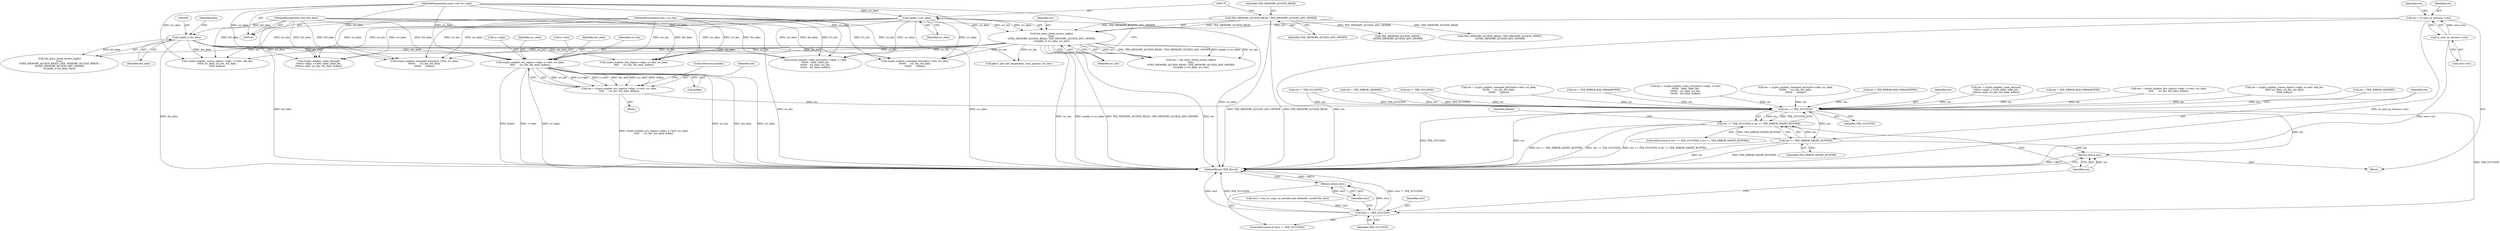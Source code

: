 digraph "0_optee_os_70697bf3c5dc3d201341b01a1a8e5bc6d2fb48f8@pointer" {
"1000488" [label="(Call,crypto_acipher_ecc_sign(cs->algo, o->attr, src_data,\n\t\t\t\t\t      src_len, dst_data, &dlen))"];
"1000169" [label="(Call,(uaddr_t) src_data)"];
"1000105" [label="(MethodParameterIn,const void *src_data)"];
"1000164" [label="(Call,tee_mmu_check_access_rights(\n\t\tutc,\n\t\tTEE_MEMORY_ACCESS_READ | TEE_MEMORY_ACCESS_ANY_OWNER,\n\t\t(uaddr_t) src_data, src_len))"];
"1000142" [label="(Call,utc = to_user_ta_ctx(sess->ctx))"];
"1000144" [label="(Call,to_user_ta_ctx(sess->ctx))"];
"1000166" [label="(Call,TEE_MEMORY_ACCESS_READ | TEE_MEMORY_ACCESS_ANY_OWNER)"];
"1000106" [label="(MethodParameterIn,size_t src_len)"];
"1000205" [label="(Call,(uaddr_t) dst_data)"];
"1000107" [label="(MethodParameterIn,void *dst_data)"];
"1000486" [label="(Call,res = crypto_acipher_ecc_sign(cs->algo, o->attr, src_data,\n\t\t\t\t\t      src_len, dst_data, &dlen))"];
"1000511" [label="(Call,res == TEE_SUCCESS)"];
"1000510" [label="(Call,res == TEE_SUCCESS || res == TEE_ERROR_SHORT_BUFFER)"];
"1000514" [label="(Call,res == TEE_ERROR_SHORT_BUFFER)"];
"1000537" [label="(Return,return res;)"];
"1000532" [label="(Call,res2 != TEE_SUCCESS)"];
"1000535" [label="(Return,return res2;)"];
"1000105" [label="(MethodParameterIn,const void *src_data)"];
"1000249" [label="(Call,res != TEE_SUCCESS)"];
"1000489" [label="(Call,cs->algo)"];
"1000283" [label="(Call,crypto_acipher_rsanopad_encrypt(o->attr, src_data,\n\t\t\t\t\t\t\t      src_len, dst_data,\n\t\t\t\t\t\t\t      &dlen))"];
"1000145" [label="(Call,sess->ctx)"];
"1000300" [label="(Call,res = crypto_acipher_rsanopad_decrypt(o->attr, src_data,\n\t\t\t\t\t\t\t      src_len, dst_data,\n\t\t\t\t\t\t\t      &dlen))"];
"1000539" [label="(MethodReturn,TEE_Result)"];
"1000302" [label="(Call,crypto_acipher_rsanopad_decrypt(o->attr, src_data,\n\t\t\t\t\t\t\t      src_len, dst_data,\n\t\t\t\t\t\t\t      &dlen))"];
"1000172" [label="(Identifier,src_len)"];
"1000495" [label="(Identifier,src_data)"];
"1000414" [label="(Call,res = TEE_ERROR_BAD_PARAMETERS)"];
"1000514" [label="(Call,res == TEE_ERROR_SHORT_BUFFER)"];
"1000516" [label="(Identifier,TEE_ERROR_SHORT_BUFFER)"];
"1000142" [label="(Call,utc = to_user_ta_ctx(sess->ctx))"];
"1000165" [label="(Identifier,utc)"];
"1000398" [label="(Call,crypto_acipher_rsaes_decrypt(\n\t\t\t\t\tcs->algo, o->attr, label, label_len,\n\t\t\t\t\tsrc_data, src_len, dst_data, &dlen))"];
"1000486" [label="(Call,res = crypto_acipher_ecc_sign(cs->algo, o->attr, src_data,\n\t\t\t\t\t      src_len, dst_data, &dlen))"];
"1000372" [label="(Call,res = crypto_acipher_rsaes_encrypt(cs->algo, o->attr,\n\t\t\t\t\t\t\t   label, label_len,\n\t\t\t\t\t\t\t   src_data, src_len,\n\t\t\t\t\t\t\t   dst_data, &dlen))"];
"1000235" [label="(Call,res != TEE_SUCCESS)"];
"1000487" [label="(Identifier,res)"];
"1000492" [label="(Call,o->attr)"];
"1000510" [label="(Call,res == TEE_SUCCESS || res == TEE_ERROR_SHORT_BUFFER)"];
"1000515" [label="(Identifier,res)"];
"1000498" [label="(Call,&dlen)"];
"1000164" [label="(Call,tee_mmu_check_access_rights(\n\t\tutc,\n\t\tTEE_MEMORY_ACCESS_READ | TEE_MEMORY_ACCESS_ANY_OWNER,\n\t\t(uaddr_t) src_data, src_len))"];
"1000168" [label="(Identifier,TEE_MEMORY_ACCESS_ANY_OWNER)"];
"1000531" [label="(ControlStructure,if (res2 != TEE_SUCCESS))"];
"1000144" [label="(Call,to_user_ta_ctx(sess->ctx))"];
"1000162" [label="(Call,res = tee_mmu_check_access_rights(\n\t\tutc,\n\t\tTEE_MEMORY_ACCESS_READ | TEE_MEMORY_ACCESS_ANY_OWNER,\n\t\t(uaddr_t) src_data, src_len))"];
"1000143" [label="(Identifier,utc)"];
"1000166" [label="(Call,TEE_MEMORY_ACCESS_READ | TEE_MEMORY_ACCESS_ANY_OWNER)"];
"1000374" [label="(Call,crypto_acipher_rsaes_encrypt(cs->algo, o->attr,\n\t\t\t\t\t\t\t   label, label_len,\n\t\t\t\t\t\t\t   src_data, src_len,\n\t\t\t\t\t\t\t   dst_data, &dlen))"];
"1000497" [label="(Identifier,dst_data)"];
"1000509" [label="(ControlStructure,if (res == TEE_SUCCESS || res == TEE_ERROR_SHORT_BUFFER))"];
"1000522" [label="(Call,res2 = tee_svc_copy_to_user(dst_len, &dlen64, sizeof(*dst_len)))"];
"1000167" [label="(Identifier,TEE_MEMORY_ACCESS_READ)"];
"1000198" [label="(Call,tee_mmu_check_access_rights(\n\t\tutc,\n\t\tTEE_MEMORY_ACCESS_READ | TEE_MEMORY_ACCESS_WRITE |\n\t\t\tTEE_MEMORY_ACCESS_ANY_OWNER,\n\t\t(uaddr_t) dst_data, dlen))"];
"1000537" [label="(Return,return res;)"];
"1000281" [label="(Call,res = crypto_acipher_rsanopad_encrypt(o->attr, src_data,\n\t\t\t\t\t\t\t      src_len, dst_data,\n\t\t\t\t\t\t\t      &dlen))"];
"1000536" [label="(Identifier,res2)"];
"1000502" [label="(Call,res = TEE_ERROR_BAD_PARAMETERS)"];
"1000520" [label="(Identifier,dlen64)"];
"1000511" [label="(Call,res == TEE_SUCCESS)"];
"1000535" [label="(Return,return res2;)"];
"1000512" [label="(Identifier,res)"];
"1000449" [label="(Call,crypto_acipher_rsassa_sign(cs->algo, o->attr, salt_len,\n\t\t\t\t\t\t src_data, src_len, dst_data,\n\t\t\t\t\t\t &dlen))"];
"1000208" [label="(Identifier,dlen)"];
"1000109" [label="(Block,)"];
"1000396" [label="(Call,res = crypto_acipher_rsaes_decrypt(\n\t\t\t\t\tcs->algo, o->attr, label, label_len,\n\t\t\t\t\tsrc_data, src_len, dst_data, &dlen))"];
"1000533" [label="(Identifier,res2)"];
"1000106" [label="(MethodParameterIn,size_t src_len)"];
"1000468" [label="(Call,crypto_acipher_dsa_sign(cs->algo, o->attr, src_data,\n\t\t\t\t\t      src_len, dst_data, &dlen))"];
"1000437" [label="(Call,res = TEE_ERROR_BAD_PARAMETERS)"];
"1000169" [label="(Call,(uaddr_t) src_data)"];
"1000500" [label="(ControlStructure,break;)"];
"1000466" [label="(Call,res = crypto_acipher_dsa_sign(cs->algo, o->attr, src_data,\n\t\t\t\t\t      src_len, dst_data, &dlen))"];
"1000447" [label="(Call,res = crypto_acipher_rsassa_sign(cs->algo, o->attr, salt_len,\n\t\t\t\t\t\t src_data, src_len, dst_data,\n\t\t\t\t\t\t &dlen))"];
"1000171" [label="(Identifier,src_data)"];
"1000496" [label="(Identifier,src_len)"];
"1000538" [label="(Identifier,res)"];
"1000488" [label="(Call,crypto_acipher_ecc_sign(cs->algo, o->attr, src_data,\n\t\t\t\t\t      src_len, dst_data, &dlen))"];
"1000149" [label="(Identifier,res)"];
"1000207" [label="(Identifier,dst_data)"];
"1000272" [label="(Block,)"];
"1000205" [label="(Call,(uaddr_t) dst_data)"];
"1000264" [label="(Call,res = TEE_ERROR_GENERIC)"];
"1000107" [label="(MethodParameterIn,void *dst_data)"];
"1000532" [label="(Call,res2 != TEE_SUCCESS)"];
"1000202" [label="(Call,TEE_MEMORY_ACCESS_WRITE |\n\t\t\tTEE_MEMORY_ACCESS_ANY_OWNER)"];
"1000313" [label="(Call,res = TEE_ERROR_GENERIC)"];
"1000443" [label="(Call,pkcs1_get_salt_len(params, num_params, src_len))"];
"1000200" [label="(Call,TEE_MEMORY_ACCESS_READ | TEE_MEMORY_ACCESS_WRITE |\n\t\t\tTEE_MEMORY_ACCESS_ANY_OWNER)"];
"1000513" [label="(Identifier,TEE_SUCCESS)"];
"1000534" [label="(Identifier,TEE_SUCCESS)"];
"1000488" -> "1000486"  [label="AST: "];
"1000488" -> "1000498"  [label="CFG: "];
"1000489" -> "1000488"  [label="AST: "];
"1000492" -> "1000488"  [label="AST: "];
"1000495" -> "1000488"  [label="AST: "];
"1000496" -> "1000488"  [label="AST: "];
"1000497" -> "1000488"  [label="AST: "];
"1000498" -> "1000488"  [label="AST: "];
"1000486" -> "1000488"  [label="CFG: "];
"1000488" -> "1000539"  [label="DDG: cs->algo"];
"1000488" -> "1000539"  [label="DDG: &dlen"];
"1000488" -> "1000539"  [label="DDG: src_len"];
"1000488" -> "1000539"  [label="DDG: dst_data"];
"1000488" -> "1000539"  [label="DDG: src_data"];
"1000488" -> "1000539"  [label="DDG: o->attr"];
"1000488" -> "1000486"  [label="DDG: src_len"];
"1000488" -> "1000486"  [label="DDG: cs->algo"];
"1000488" -> "1000486"  [label="DDG: o->attr"];
"1000488" -> "1000486"  [label="DDG: dst_data"];
"1000488" -> "1000486"  [label="DDG: src_data"];
"1000488" -> "1000486"  [label="DDG: &dlen"];
"1000169" -> "1000488"  [label="DDG: src_data"];
"1000105" -> "1000488"  [label="DDG: src_data"];
"1000164" -> "1000488"  [label="DDG: src_len"];
"1000106" -> "1000488"  [label="DDG: src_len"];
"1000205" -> "1000488"  [label="DDG: dst_data"];
"1000107" -> "1000488"  [label="DDG: dst_data"];
"1000169" -> "1000164"  [label="AST: "];
"1000169" -> "1000171"  [label="CFG: "];
"1000170" -> "1000169"  [label="AST: "];
"1000171" -> "1000169"  [label="AST: "];
"1000172" -> "1000169"  [label="CFG: "];
"1000169" -> "1000539"  [label="DDG: src_data"];
"1000169" -> "1000164"  [label="DDG: src_data"];
"1000105" -> "1000169"  [label="DDG: src_data"];
"1000169" -> "1000283"  [label="DDG: src_data"];
"1000169" -> "1000302"  [label="DDG: src_data"];
"1000169" -> "1000374"  [label="DDG: src_data"];
"1000169" -> "1000398"  [label="DDG: src_data"];
"1000169" -> "1000449"  [label="DDG: src_data"];
"1000169" -> "1000468"  [label="DDG: src_data"];
"1000105" -> "1000101"  [label="AST: "];
"1000105" -> "1000539"  [label="DDG: src_data"];
"1000105" -> "1000283"  [label="DDG: src_data"];
"1000105" -> "1000302"  [label="DDG: src_data"];
"1000105" -> "1000374"  [label="DDG: src_data"];
"1000105" -> "1000398"  [label="DDG: src_data"];
"1000105" -> "1000449"  [label="DDG: src_data"];
"1000105" -> "1000468"  [label="DDG: src_data"];
"1000164" -> "1000162"  [label="AST: "];
"1000164" -> "1000172"  [label="CFG: "];
"1000165" -> "1000164"  [label="AST: "];
"1000166" -> "1000164"  [label="AST: "];
"1000172" -> "1000164"  [label="AST: "];
"1000162" -> "1000164"  [label="CFG: "];
"1000164" -> "1000539"  [label="DDG: src_len"];
"1000164" -> "1000539"  [label="DDG: (uaddr_t) src_data"];
"1000164" -> "1000539"  [label="DDG: TEE_MEMORY_ACCESS_READ | TEE_MEMORY_ACCESS_ANY_OWNER"];
"1000164" -> "1000539"  [label="DDG: utc"];
"1000164" -> "1000162"  [label="DDG: utc"];
"1000164" -> "1000162"  [label="DDG: TEE_MEMORY_ACCESS_READ | TEE_MEMORY_ACCESS_ANY_OWNER"];
"1000164" -> "1000162"  [label="DDG: (uaddr_t) src_data"];
"1000164" -> "1000162"  [label="DDG: src_len"];
"1000142" -> "1000164"  [label="DDG: utc"];
"1000166" -> "1000164"  [label="DDG: TEE_MEMORY_ACCESS_READ"];
"1000166" -> "1000164"  [label="DDG: TEE_MEMORY_ACCESS_ANY_OWNER"];
"1000106" -> "1000164"  [label="DDG: src_len"];
"1000164" -> "1000198"  [label="DDG: utc"];
"1000164" -> "1000283"  [label="DDG: src_len"];
"1000164" -> "1000302"  [label="DDG: src_len"];
"1000164" -> "1000374"  [label="DDG: src_len"];
"1000164" -> "1000398"  [label="DDG: src_len"];
"1000164" -> "1000443"  [label="DDG: src_len"];
"1000164" -> "1000468"  [label="DDG: src_len"];
"1000142" -> "1000109"  [label="AST: "];
"1000142" -> "1000144"  [label="CFG: "];
"1000143" -> "1000142"  [label="AST: "];
"1000144" -> "1000142"  [label="AST: "];
"1000149" -> "1000142"  [label="CFG: "];
"1000142" -> "1000539"  [label="DDG: to_user_ta_ctx(sess->ctx)"];
"1000142" -> "1000539"  [label="DDG: utc"];
"1000144" -> "1000142"  [label="DDG: sess->ctx"];
"1000144" -> "1000145"  [label="CFG: "];
"1000145" -> "1000144"  [label="AST: "];
"1000144" -> "1000539"  [label="DDG: sess->ctx"];
"1000166" -> "1000168"  [label="CFG: "];
"1000167" -> "1000166"  [label="AST: "];
"1000168" -> "1000166"  [label="AST: "];
"1000170" -> "1000166"  [label="CFG: "];
"1000166" -> "1000539"  [label="DDG: TEE_MEMORY_ACCESS_ANY_OWNER"];
"1000166" -> "1000539"  [label="DDG: TEE_MEMORY_ACCESS_READ"];
"1000166" -> "1000200"  [label="DDG: TEE_MEMORY_ACCESS_READ"];
"1000166" -> "1000202"  [label="DDG: TEE_MEMORY_ACCESS_ANY_OWNER"];
"1000106" -> "1000101"  [label="AST: "];
"1000106" -> "1000539"  [label="DDG: src_len"];
"1000106" -> "1000283"  [label="DDG: src_len"];
"1000106" -> "1000302"  [label="DDG: src_len"];
"1000106" -> "1000374"  [label="DDG: src_len"];
"1000106" -> "1000398"  [label="DDG: src_len"];
"1000106" -> "1000443"  [label="DDG: src_len"];
"1000106" -> "1000449"  [label="DDG: src_len"];
"1000106" -> "1000468"  [label="DDG: src_len"];
"1000205" -> "1000198"  [label="AST: "];
"1000205" -> "1000207"  [label="CFG: "];
"1000206" -> "1000205"  [label="AST: "];
"1000207" -> "1000205"  [label="AST: "];
"1000208" -> "1000205"  [label="CFG: "];
"1000205" -> "1000539"  [label="DDG: dst_data"];
"1000205" -> "1000198"  [label="DDG: dst_data"];
"1000107" -> "1000205"  [label="DDG: dst_data"];
"1000205" -> "1000283"  [label="DDG: dst_data"];
"1000205" -> "1000302"  [label="DDG: dst_data"];
"1000205" -> "1000374"  [label="DDG: dst_data"];
"1000205" -> "1000398"  [label="DDG: dst_data"];
"1000205" -> "1000449"  [label="DDG: dst_data"];
"1000205" -> "1000468"  [label="DDG: dst_data"];
"1000107" -> "1000101"  [label="AST: "];
"1000107" -> "1000539"  [label="DDG: dst_data"];
"1000107" -> "1000283"  [label="DDG: dst_data"];
"1000107" -> "1000302"  [label="DDG: dst_data"];
"1000107" -> "1000374"  [label="DDG: dst_data"];
"1000107" -> "1000398"  [label="DDG: dst_data"];
"1000107" -> "1000449"  [label="DDG: dst_data"];
"1000107" -> "1000468"  [label="DDG: dst_data"];
"1000486" -> "1000272"  [label="AST: "];
"1000487" -> "1000486"  [label="AST: "];
"1000500" -> "1000486"  [label="CFG: "];
"1000486" -> "1000539"  [label="DDG: crypto_acipher_ecc_sign(cs->algo, o->attr, src_data,\n\t\t\t\t\t      src_len, dst_data, &dlen)"];
"1000486" -> "1000511"  [label="DDG: res"];
"1000511" -> "1000510"  [label="AST: "];
"1000511" -> "1000513"  [label="CFG: "];
"1000512" -> "1000511"  [label="AST: "];
"1000513" -> "1000511"  [label="AST: "];
"1000515" -> "1000511"  [label="CFG: "];
"1000510" -> "1000511"  [label="CFG: "];
"1000511" -> "1000539"  [label="DDG: TEE_SUCCESS"];
"1000511" -> "1000539"  [label="DDG: res"];
"1000511" -> "1000510"  [label="DDG: res"];
"1000511" -> "1000510"  [label="DDG: TEE_SUCCESS"];
"1000396" -> "1000511"  [label="DDG: res"];
"1000281" -> "1000511"  [label="DDG: res"];
"1000235" -> "1000511"  [label="DDG: res"];
"1000235" -> "1000511"  [label="DDG: TEE_SUCCESS"];
"1000502" -> "1000511"  [label="DDG: res"];
"1000466" -> "1000511"  [label="DDG: res"];
"1000300" -> "1000511"  [label="DDG: res"];
"1000372" -> "1000511"  [label="DDG: res"];
"1000414" -> "1000511"  [label="DDG: res"];
"1000313" -> "1000511"  [label="DDG: res"];
"1000264" -> "1000511"  [label="DDG: res"];
"1000437" -> "1000511"  [label="DDG: res"];
"1000447" -> "1000511"  [label="DDG: res"];
"1000249" -> "1000511"  [label="DDG: res"];
"1000249" -> "1000511"  [label="DDG: TEE_SUCCESS"];
"1000511" -> "1000514"  [label="DDG: res"];
"1000511" -> "1000532"  [label="DDG: TEE_SUCCESS"];
"1000511" -> "1000537"  [label="DDG: res"];
"1000510" -> "1000509"  [label="AST: "];
"1000510" -> "1000514"  [label="CFG: "];
"1000514" -> "1000510"  [label="AST: "];
"1000520" -> "1000510"  [label="CFG: "];
"1000538" -> "1000510"  [label="CFG: "];
"1000510" -> "1000539"  [label="DDG: res == TEE_ERROR_SHORT_BUFFER"];
"1000510" -> "1000539"  [label="DDG: res == TEE_SUCCESS"];
"1000510" -> "1000539"  [label="DDG: res == TEE_SUCCESS || res == TEE_ERROR_SHORT_BUFFER"];
"1000514" -> "1000510"  [label="DDG: res"];
"1000514" -> "1000510"  [label="DDG: TEE_ERROR_SHORT_BUFFER"];
"1000514" -> "1000516"  [label="CFG: "];
"1000515" -> "1000514"  [label="AST: "];
"1000516" -> "1000514"  [label="AST: "];
"1000514" -> "1000539"  [label="DDG: res"];
"1000514" -> "1000539"  [label="DDG: TEE_ERROR_SHORT_BUFFER"];
"1000514" -> "1000537"  [label="DDG: res"];
"1000537" -> "1000109"  [label="AST: "];
"1000537" -> "1000538"  [label="CFG: "];
"1000538" -> "1000537"  [label="AST: "];
"1000539" -> "1000537"  [label="CFG: "];
"1000537" -> "1000539"  [label="DDG: <RET>"];
"1000538" -> "1000537"  [label="DDG: res"];
"1000532" -> "1000531"  [label="AST: "];
"1000532" -> "1000534"  [label="CFG: "];
"1000533" -> "1000532"  [label="AST: "];
"1000534" -> "1000532"  [label="AST: "];
"1000536" -> "1000532"  [label="CFG: "];
"1000538" -> "1000532"  [label="CFG: "];
"1000532" -> "1000539"  [label="DDG: res2"];
"1000532" -> "1000539"  [label="DDG: TEE_SUCCESS"];
"1000532" -> "1000539"  [label="DDG: res2 != TEE_SUCCESS"];
"1000522" -> "1000532"  [label="DDG: res2"];
"1000532" -> "1000535"  [label="DDG: res2"];
"1000535" -> "1000531"  [label="AST: "];
"1000535" -> "1000536"  [label="CFG: "];
"1000536" -> "1000535"  [label="AST: "];
"1000539" -> "1000535"  [label="CFG: "];
"1000535" -> "1000539"  [label="DDG: <RET>"];
"1000536" -> "1000535"  [label="DDG: res2"];
}
